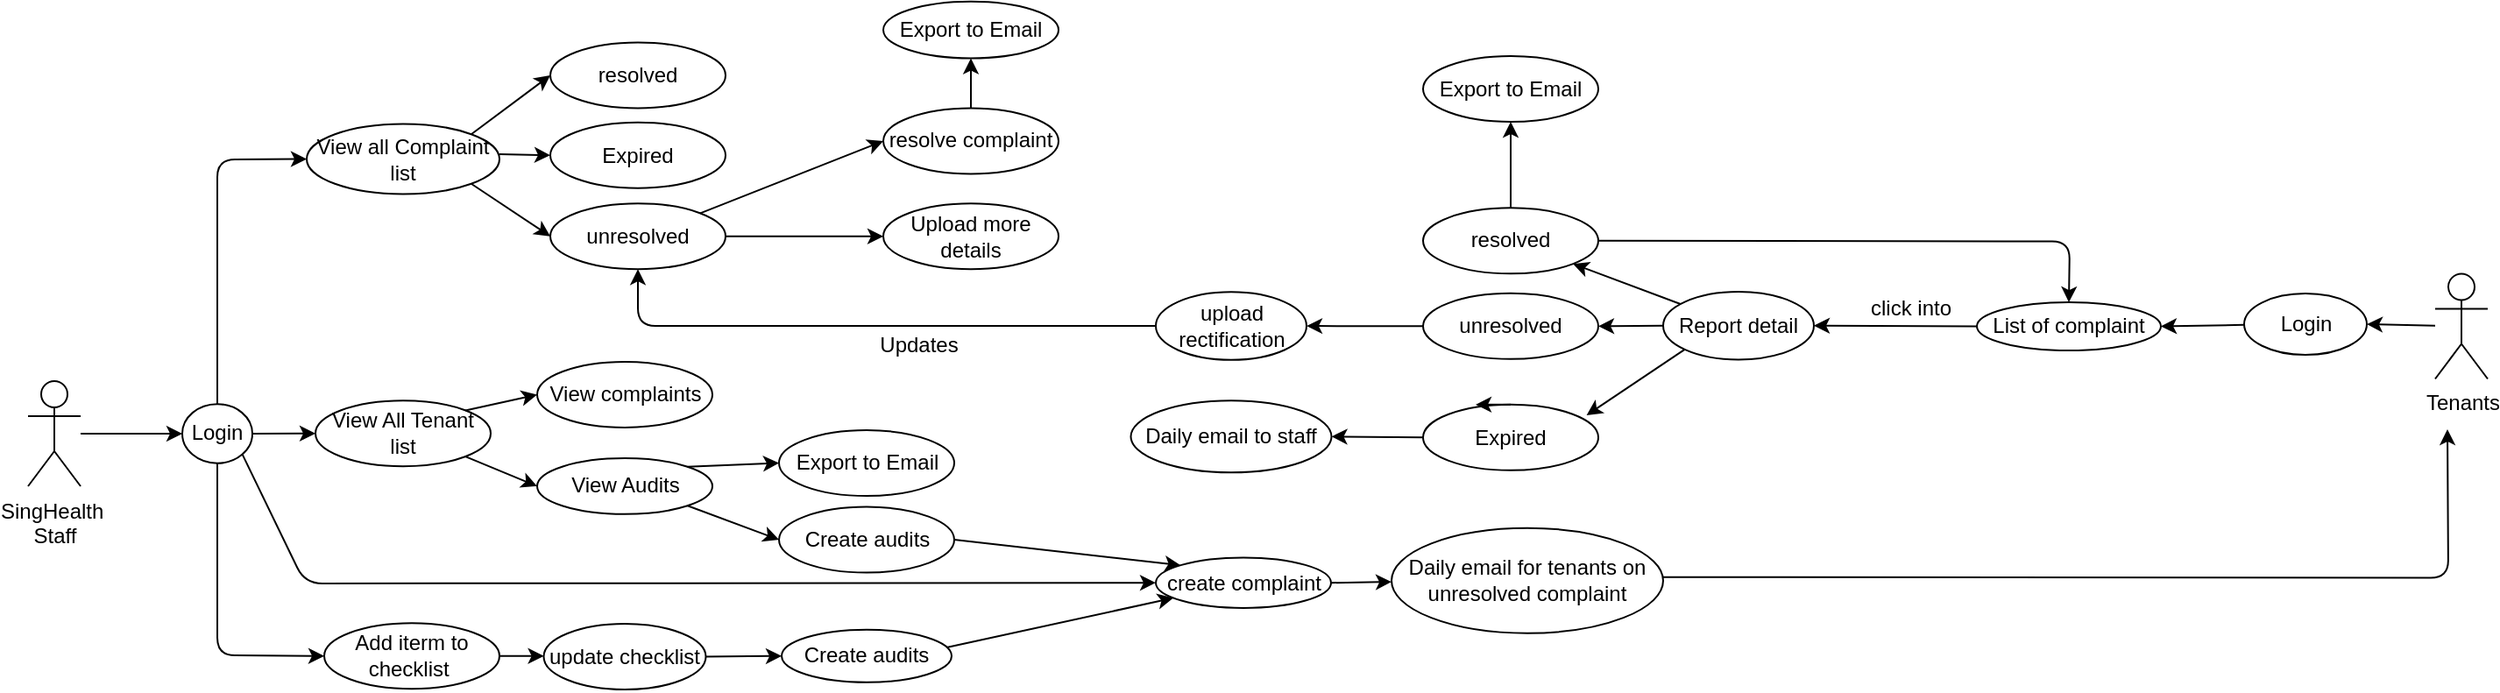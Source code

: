<mxfile version="14.4.4" type="device"><diagram id="oaQU8oGKvzYBIXjoyPp_" name="Page-1"><mxGraphModel dx="1662" dy="705" grid="1" gridSize="10" guides="1" tooltips="1" connect="1" arrows="1" fold="1" page="1" pageScale="1" pageWidth="583" pageHeight="827" math="0" shadow="0"><root><mxCell id="0"/><mxCell id="1" parent="0"/><mxCell id="A0LWa-DsLNN9htNZy345-14" style="edgeStyle=orthogonalEdgeStyle;rounded=0;orthogonalLoop=1;jettySize=auto;html=1;entryX=0;entryY=0.5;entryDx=0;entryDy=0;" edge="1" parent="1" source="v96KyLOciVTIx3hSePu9-1" target="v96KyLOciVTIx3hSePu9-3"><mxGeometry relative="1" as="geometry"/></mxCell><mxCell id="v96KyLOciVTIx3hSePu9-1" value="SingHealth&amp;nbsp;&lt;br&gt;Staff" style="shape=umlActor;verticalLabelPosition=bottom;verticalAlign=top;html=1;outlineConnect=0;" parent="1" vertex="1"><mxGeometry x="32" y="237.5" width="30" height="60" as="geometry"/></mxCell><mxCell id="v96KyLOciVTIx3hSePu9-3" value="Login" style="ellipse;whiteSpace=wrap;html=1;" parent="1" vertex="1"><mxGeometry x="120" y="250.62" width="40" height="33.75" as="geometry"/></mxCell><mxCell id="v96KyLOciVTIx3hSePu9-4" value="Create audits" style="ellipse;whiteSpace=wrap;html=1;" parent="1" vertex="1"><mxGeometry x="462" y="379.38" width="97" height="30" as="geometry"/></mxCell><mxCell id="v96KyLOciVTIx3hSePu9-5" value="create complaint" style="ellipse;whiteSpace=wrap;html=1;" parent="1" vertex="1"><mxGeometry x="675.5" y="338.24" width="100" height="28.75" as="geometry"/></mxCell><mxCell id="kwcO3qlHHoaX2wzDc4pW-3" style="edgeStyle=orthogonalEdgeStyle;rounded=0;orthogonalLoop=1;jettySize=auto;html=1;exitX=1;exitY=0.5;exitDx=0;exitDy=0;entryX=0;entryY=0.5;entryDx=0;entryDy=0;" parent="1" source="kwcO3qlHHoaX2wzDc4pW-1" target="A0LWa-DsLNN9htNZy345-3" edge="1"><mxGeometry relative="1" as="geometry"><mxPoint x="516" y="384.38" as="targetPoint"/></mxGeometry></mxCell><mxCell id="kwcO3qlHHoaX2wzDc4pW-1" value="Add iterm to checklist&amp;nbsp;" style="ellipse;whiteSpace=wrap;html=1;" parent="1" vertex="1"><mxGeometry x="201" y="375.63" width="100" height="37.5" as="geometry"/></mxCell><mxCell id="A0LWa-DsLNN9htNZy345-1" value="View complaints" style="ellipse;whiteSpace=wrap;html=1;" vertex="1" parent="1"><mxGeometry x="322.5" y="226.48" width="100" height="37.5" as="geometry"/></mxCell><mxCell id="A0LWa-DsLNN9htNZy345-3" value="update checklist" style="ellipse;whiteSpace=wrap;html=1;" vertex="1" parent="1"><mxGeometry x="326.25" y="376" width="92.5" height="37.5" as="geometry"/></mxCell><mxCell id="A0LWa-DsLNN9htNZy345-6" value="View Audits" style="ellipse;whiteSpace=wrap;html=1;" vertex="1" parent="1"><mxGeometry x="322.5" y="281.55" width="100" height="31.88" as="geometry"/></mxCell><mxCell id="A0LWa-DsLNN9htNZy345-13" value="" style="endArrow=classic;html=1;exitX=0.5;exitY=1;exitDx=0;exitDy=0;entryX=0;entryY=0.5;entryDx=0;entryDy=0;" edge="1" parent="1" source="v96KyLOciVTIx3hSePu9-3" target="kwcO3qlHHoaX2wzDc4pW-1"><mxGeometry width="50" height="50" relative="1" as="geometry"><mxPoint x="152" y="348.75" as="sourcePoint"/><mxPoint x="202" y="298.75" as="targetPoint"/><Array as="points"><mxPoint x="140" y="394"/></Array></mxGeometry></mxCell><mxCell id="A0LWa-DsLNN9htNZy345-20" value="" style="endArrow=classic;html=1;exitX=1;exitY=0;exitDx=0;exitDy=0;entryX=0;entryY=0.5;entryDx=0;entryDy=0;" edge="1" parent="1" source="A0LWa-DsLNN9htNZy345-6" target="A0LWa-DsLNN9htNZy345-21"><mxGeometry width="50" height="50" relative="1" as="geometry"><mxPoint x="560" y="517.69" as="sourcePoint"/><mxPoint x="600" y="276.69" as="targetPoint"/></mxGeometry></mxCell><mxCell id="A0LWa-DsLNN9htNZy345-21" value="Export to Email" style="ellipse;whiteSpace=wrap;html=1;" vertex="1" parent="1"><mxGeometry x="460.5" y="265.55" width="100" height="37.5" as="geometry"/></mxCell><mxCell id="A0LWa-DsLNN9htNZy345-22" value="Create audits" style="ellipse;whiteSpace=wrap;html=1;" vertex="1" parent="1"><mxGeometry x="460.5" y="309.3" width="100" height="37.5" as="geometry"/></mxCell><mxCell id="A0LWa-DsLNN9htNZy345-23" value="" style="endArrow=classic;html=1;exitX=1;exitY=1;exitDx=0;exitDy=0;entryX=0;entryY=0.5;entryDx=0;entryDy=0;" edge="1" parent="1" source="A0LWa-DsLNN9htNZy345-6" target="A0LWa-DsLNN9htNZy345-22"><mxGeometry width="50" height="50" relative="1" as="geometry"><mxPoint x="555" y="286.44" as="sourcePoint"/><mxPoint x="615" y="256.44" as="targetPoint"/></mxGeometry></mxCell><mxCell id="A0LWa-DsLNN9htNZy345-24" value="View All Tenant list" style="ellipse;whiteSpace=wrap;html=1;" vertex="1" parent="1"><mxGeometry x="196" y="248.62" width="100" height="37.5" as="geometry"/></mxCell><mxCell id="A0LWa-DsLNN9htNZy345-27" value="" style="endArrow=classic;html=1;exitX=1;exitY=1;exitDx=0;exitDy=0;entryX=0;entryY=0.5;entryDx=0;entryDy=0;" edge="1" parent="1" source="A0LWa-DsLNN9htNZy345-24" target="A0LWa-DsLNN9htNZy345-6"><mxGeometry width="50" height="50" relative="1" as="geometry"><mxPoint x="438.5" y="302.69" as="sourcePoint"/><mxPoint x="497" y="495.82" as="targetPoint"/></mxGeometry></mxCell><mxCell id="A0LWa-DsLNN9htNZy345-28" value="" style="endArrow=classic;html=1;exitX=1;exitY=0;exitDx=0;exitDy=0;entryX=0;entryY=0.5;entryDx=0;entryDy=0;" edge="1" parent="1" source="A0LWa-DsLNN9htNZy345-24" target="A0LWa-DsLNN9htNZy345-1"><mxGeometry width="50" height="50" relative="1" as="geometry"><mxPoint x="309.5" y="487.69" as="sourcePoint"/><mxPoint x="359.5" y="437.69" as="targetPoint"/></mxGeometry></mxCell><mxCell id="A0LWa-DsLNN9htNZy345-29" value="View all Complaint list" style="ellipse;whiteSpace=wrap;html=1;" vertex="1" parent="1"><mxGeometry x="191" y="90.75" width="110" height="40" as="geometry"/></mxCell><mxCell id="A0LWa-DsLNN9htNZy345-32" value="unresolved" style="ellipse;whiteSpace=wrap;html=1;" vertex="1" parent="1"><mxGeometry x="330" y="136.12" width="100" height="37.5" as="geometry"/></mxCell><mxCell id="A0LWa-DsLNN9htNZy345-34" value="Upload more details" style="ellipse;whiteSpace=wrap;html=1;" vertex="1" parent="1"><mxGeometry x="520" y="136.12" width="100" height="37.5" as="geometry"/></mxCell><mxCell id="A0LWa-DsLNN9htNZy345-35" value="resolve complaint" style="ellipse;whiteSpace=wrap;html=1;" vertex="1" parent="1"><mxGeometry x="520" y="81.74" width="100" height="37.5" as="geometry"/></mxCell><mxCell id="A0LWa-DsLNN9htNZy345-36" value="" style="endArrow=classic;html=1;exitX=1;exitY=0.5;exitDx=0;exitDy=0;entryX=0;entryY=0.5;entryDx=0;entryDy=0;" edge="1" parent="1" source="A0LWa-DsLNN9htNZy345-32" target="A0LWa-DsLNN9htNZy345-34"><mxGeometry width="50" height="50" relative="1" as="geometry"><mxPoint x="388.5" y="85.13" as="sourcePoint"/><mxPoint x="438.5" y="35.13" as="targetPoint"/></mxGeometry></mxCell><mxCell id="A0LWa-DsLNN9htNZy345-37" value="" style="endArrow=classic;html=1;entryX=0;entryY=0.5;entryDx=0;entryDy=0;exitX=1;exitY=0;exitDx=0;exitDy=0;" edge="1" parent="1" source="A0LWa-DsLNN9htNZy345-32" target="A0LWa-DsLNN9htNZy345-35"><mxGeometry width="50" height="50" relative="1" as="geometry"><mxPoint x="478.5" y="95.13" as="sourcePoint"/><mxPoint x="498.5" y="95.13" as="targetPoint"/></mxGeometry></mxCell><mxCell id="A0LWa-DsLNN9htNZy345-42" value="" style="endArrow=classic;html=1;exitX=1;exitY=0.5;exitDx=0;exitDy=0;entryX=0;entryY=0.5;entryDx=0;entryDy=0;" edge="1" parent="1" source="A0LWa-DsLNN9htNZy345-3" target="v96KyLOciVTIx3hSePu9-4"><mxGeometry width="50" height="50" relative="1" as="geometry"><mxPoint x="396" y="265.38" as="sourcePoint"/><mxPoint x="446" y="215.38" as="targetPoint"/></mxGeometry></mxCell><mxCell id="A0LWa-DsLNN9htNZy345-43" value="" style="endArrow=classic;html=1;exitX=1;exitY=0.5;exitDx=0;exitDy=0;entryX=0;entryY=0;entryDx=0;entryDy=0;" edge="1" parent="1" source="A0LWa-DsLNN9htNZy345-22" target="v96KyLOciVTIx3hSePu9-5"><mxGeometry width="50" height="50" relative="1" as="geometry"><mxPoint x="548" y="146.55" as="sourcePoint"/><mxPoint x="694.5" y="329.925" as="targetPoint"/></mxGeometry></mxCell><mxCell id="A0LWa-DsLNN9htNZy345-44" value="" style="endArrow=classic;html=1;exitX=0.971;exitY=0.339;exitDx=0;exitDy=0;exitPerimeter=0;" edge="1" parent="1" source="v96KyLOciVTIx3hSePu9-4" target="v96KyLOciVTIx3hSePu9-5"><mxGeometry width="50" height="50" relative="1" as="geometry"><mxPoint x="543" y="166.37" as="sourcePoint"/><mxPoint x="694.5" y="352.24" as="targetPoint"/></mxGeometry></mxCell><mxCell id="A0LWa-DsLNN9htNZy345-50" value="Daily email for tenants on unresolved complaint" style="ellipse;whiteSpace=wrap;html=1;" vertex="1" parent="1"><mxGeometry x="810" y="321.38" width="155" height="60" as="geometry"/></mxCell><mxCell id="A0LWa-DsLNN9htNZy345-54" value="Tenants" style="shape=umlActor;verticalLabelPosition=bottom;verticalAlign=top;html=1;outlineConnect=0;" vertex="1" parent="1"><mxGeometry x="1405.5" y="176.26" width="30" height="60" as="geometry"/></mxCell><mxCell id="A0LWa-DsLNN9htNZy345-60" value="Login" style="ellipse;whiteSpace=wrap;html=1;" vertex="1" parent="1"><mxGeometry x="1296.5" y="187.51" width="70" height="35" as="geometry"/></mxCell><mxCell id="A0LWa-DsLNN9htNZy345-63" value="Report detail" style="ellipse;whiteSpace=wrap;html=1;" vertex="1" parent="1"><mxGeometry x="965" y="186.49" width="86" height="38.75" as="geometry"/></mxCell><mxCell id="A0LWa-DsLNN9htNZy345-66" value="" style="endArrow=classic;html=1;exitX=0;exitY=0.5;exitDx=0;exitDy=0;entryX=1;entryY=0.5;entryDx=0;entryDy=0;" edge="1" parent="1" source="A0LWa-DsLNN9htNZy345-74" target="A0LWa-DsLNN9htNZy345-63"><mxGeometry width="50" height="50" relative="1" as="geometry"><mxPoint x="1151" y="212.43" as="sourcePoint"/><mxPoint x="1046" y="188.68" as="targetPoint"/></mxGeometry></mxCell><mxCell id="A0LWa-DsLNN9htNZy345-74" value="List of complaint" style="ellipse;whiteSpace=wrap;html=1;" vertex="1" parent="1"><mxGeometry x="1144" y="192.51" width="105" height="27.5" as="geometry"/></mxCell><mxCell id="A0LWa-DsLNN9htNZy345-75" value="" style="endArrow=classic;html=1;entryX=1;entryY=0.5;entryDx=0;entryDy=0;" edge="1" parent="1" source="A0LWa-DsLNN9htNZy345-54" target="A0LWa-DsLNN9htNZy345-60"><mxGeometry width="50" height="50" relative="1" as="geometry"><mxPoint x="1007" y="299.39" as="sourcePoint"/><mxPoint x="1057" y="249.39" as="targetPoint"/></mxGeometry></mxCell><mxCell id="A0LWa-DsLNN9htNZy345-76" value="" style="endArrow=classic;html=1;entryX=1;entryY=0.5;entryDx=0;entryDy=0;" edge="1" parent="1" source="A0LWa-DsLNN9htNZy345-60" target="A0LWa-DsLNN9htNZy345-74"><mxGeometry width="50" height="50" relative="1" as="geometry"><mxPoint x="996.5" y="255.01" as="sourcePoint"/><mxPoint x="1046.5" y="205.01" as="targetPoint"/></mxGeometry></mxCell><mxCell id="A0LWa-DsLNN9htNZy345-77" value="click into" style="text;html=1;align=center;verticalAlign=middle;resizable=0;points=[];autosize=1;rotation=0;" vertex="1" parent="1"><mxGeometry x="1076" y="186.18" width="60" height="20" as="geometry"/></mxCell><mxCell id="A0LWa-DsLNN9htNZy345-78" value="upload rectification" style="ellipse;whiteSpace=wrap;html=1;" vertex="1" parent="1"><mxGeometry x="675.5" y="186.67" width="86" height="38.75" as="geometry"/></mxCell><mxCell id="A0LWa-DsLNN9htNZy345-87" value="" style="endArrow=classic;html=1;exitX=1;exitY=0.5;exitDx=0;exitDy=0;" edge="1" parent="1" source="v96KyLOciVTIx3hSePu9-5" target="A0LWa-DsLNN9htNZy345-50"><mxGeometry width="50" height="50" relative="1" as="geometry"><mxPoint x="1038.5" y="328.24" as="sourcePoint"/><mxPoint x="1088.5" y="278.24" as="targetPoint"/></mxGeometry></mxCell><mxCell id="A0LWa-DsLNN9htNZy345-92" value="Updates" style="text;html=1;align=center;verticalAlign=middle;resizable=0;points=[];autosize=1;rotation=0;" vertex="1" parent="1"><mxGeometry x="510" y="207.42" width="60" height="20" as="geometry"/></mxCell><mxCell id="A0LWa-DsLNN9htNZy345-93" value="Export to Email" style="ellipse;whiteSpace=wrap;html=1;" vertex="1" parent="1"><mxGeometry x="828" y="52.01" width="100" height="37.5" as="geometry"/></mxCell><mxCell id="A0LWa-DsLNN9htNZy345-94" value="" style="endArrow=classic;html=1;exitX=0.5;exitY=0;exitDx=0;exitDy=0;entryX=0.5;entryY=1;entryDx=0;entryDy=0;" edge="1" parent="1" source="A0LWa-DsLNN9htNZy345-115" target="A0LWa-DsLNN9htNZy345-93"><mxGeometry width="50" height="50" relative="1" as="geometry"><mxPoint x="977" y="367.25" as="sourcePoint"/><mxPoint x="1027" y="317.25" as="targetPoint"/></mxGeometry></mxCell><mxCell id="A0LWa-DsLNN9htNZy345-100" value="" style="endArrow=classic;html=1;exitX=1;exitY=0.5;exitDx=0;exitDy=0;" edge="1" parent="1"><mxGeometry width="50" height="50" relative="1" as="geometry"><mxPoint x="965" y="349.38" as="sourcePoint"/><mxPoint x="1412.5" y="265" as="targetPoint"/><Array as="points"><mxPoint x="1413" y="349.76"/></Array></mxGeometry></mxCell><mxCell id="A0LWa-DsLNN9htNZy345-102" value="Export to Email" style="ellipse;whiteSpace=wrap;html=1;" vertex="1" parent="1"><mxGeometry x="520" y="20.88" width="100" height="32.37" as="geometry"/></mxCell><mxCell id="A0LWa-DsLNN9htNZy345-105" value="Expired" style="ellipse;whiteSpace=wrap;html=1;" vertex="1" parent="1"><mxGeometry x="330" y="89.87" width="100" height="37.5" as="geometry"/></mxCell><mxCell id="A0LWa-DsLNN9htNZy345-106" value="resolved" style="ellipse;whiteSpace=wrap;html=1;" vertex="1" parent="1"><mxGeometry x="330" y="44.24" width="100" height="37.5" as="geometry"/></mxCell><mxCell id="A0LWa-DsLNN9htNZy345-107" value="" style="endArrow=classic;html=1;exitX=1;exitY=1;exitDx=0;exitDy=0;entryX=0;entryY=0.5;entryDx=0;entryDy=0;" edge="1" parent="1" source="A0LWa-DsLNN9htNZy345-29" target="A0LWa-DsLNN9htNZy345-32"><mxGeometry width="50" height="50" relative="1" as="geometry"><mxPoint x="770" y="240" as="sourcePoint"/><mxPoint x="820" y="190" as="targetPoint"/></mxGeometry></mxCell><mxCell id="A0LWa-DsLNN9htNZy345-108" value="" style="endArrow=classic;html=1;entryX=0;entryY=0.5;entryDx=0;entryDy=0;" edge="1" parent="1" target="A0LWa-DsLNN9htNZy345-105"><mxGeometry width="50" height="50" relative="1" as="geometry"><mxPoint x="301" y="108" as="sourcePoint"/><mxPoint x="820" y="190" as="targetPoint"/></mxGeometry></mxCell><mxCell id="A0LWa-DsLNN9htNZy345-109" value="" style="endArrow=classic;html=1;exitX=1;exitY=0;exitDx=0;exitDy=0;entryX=0;entryY=0.5;entryDx=0;entryDy=0;" edge="1" parent="1" source="A0LWa-DsLNN9htNZy345-29" target="A0LWa-DsLNN9htNZy345-106"><mxGeometry width="50" height="50" relative="1" as="geometry"><mxPoint x="770" y="240" as="sourcePoint"/><mxPoint x="820" y="190" as="targetPoint"/></mxGeometry></mxCell><mxCell id="A0LWa-DsLNN9htNZy345-110" value="" style="endArrow=classic;html=1;exitX=0.5;exitY=0;exitDx=0;exitDy=0;entryX=0;entryY=0.5;entryDx=0;entryDy=0;" edge="1" parent="1" source="v96KyLOciVTIx3hSePu9-3" target="A0LWa-DsLNN9htNZy345-29"><mxGeometry width="50" height="50" relative="1" as="geometry"><mxPoint x="770" y="240" as="sourcePoint"/><mxPoint x="820" y="190" as="targetPoint"/><Array as="points"><mxPoint x="140" y="111"/></Array></mxGeometry></mxCell><mxCell id="A0LWa-DsLNN9htNZy345-111" value="" style="endArrow=classic;html=1;exitX=1;exitY=0.5;exitDx=0;exitDy=0;entryX=0;entryY=0.5;entryDx=0;entryDy=0;" edge="1" parent="1" source="v96KyLOciVTIx3hSePu9-3" target="A0LWa-DsLNN9htNZy345-24"><mxGeometry width="50" height="50" relative="1" as="geometry"><mxPoint x="770" y="240" as="sourcePoint"/><mxPoint x="820" y="190" as="targetPoint"/></mxGeometry></mxCell><mxCell id="A0LWa-DsLNN9htNZy345-112" value="" style="endArrow=classic;html=1;exitX=1;exitY=1;exitDx=0;exitDy=0;entryX=0;entryY=0.5;entryDx=0;entryDy=0;" edge="1" parent="1" source="v96KyLOciVTIx3hSePu9-3" target="v96KyLOciVTIx3hSePu9-5"><mxGeometry width="50" height="50" relative="1" as="geometry"><mxPoint x="770" y="240" as="sourcePoint"/><mxPoint x="820" y="190" as="targetPoint"/><Array as="points"><mxPoint x="190" y="353"/></Array></mxGeometry></mxCell><mxCell id="A0LWa-DsLNN9htNZy345-113" value="unresolved" style="ellipse;whiteSpace=wrap;html=1;" vertex="1" parent="1"><mxGeometry x="828" y="187.43" width="100" height="37.5" as="geometry"/></mxCell><mxCell id="A0LWa-DsLNN9htNZy345-114" value="Expired" style="ellipse;whiteSpace=wrap;html=1;" vertex="1" parent="1"><mxGeometry x="828" y="250.9" width="100" height="37.5" as="geometry"/></mxCell><mxCell id="A0LWa-DsLNN9htNZy345-115" value="resolved" style="ellipse;whiteSpace=wrap;html=1;" vertex="1" parent="1"><mxGeometry x="828" y="138.68" width="100" height="37.5" as="geometry"/></mxCell><mxCell id="A0LWa-DsLNN9htNZy345-116" value="" style="endArrow=classic;html=1;entryX=1;entryY=1;entryDx=0;entryDy=0;" edge="1" parent="1" source="A0LWa-DsLNN9htNZy345-63" target="A0LWa-DsLNN9htNZy345-115"><mxGeometry width="50" height="50" relative="1" as="geometry"><mxPoint x="748" y="238.76" as="sourcePoint"/><mxPoint x="798" y="188.76" as="targetPoint"/></mxGeometry></mxCell><mxCell id="A0LWa-DsLNN9htNZy345-120" value="" style="endArrow=classic;html=1;exitX=0;exitY=0.5;exitDx=0;exitDy=0;entryX=1;entryY=0.5;entryDx=0;entryDy=0;" edge="1" parent="1" source="A0LWa-DsLNN9htNZy345-63" target="A0LWa-DsLNN9htNZy345-113"><mxGeometry width="50" height="50" relative="1" as="geometry"><mxPoint x="977.608" y="186.131" as="sourcePoint"/><mxPoint x="798" y="155.32" as="targetPoint"/></mxGeometry></mxCell><mxCell id="A0LWa-DsLNN9htNZy345-121" value="" style="endArrow=classic;html=1;exitX=0;exitY=0.5;exitDx=0;exitDy=0;entryX=1;entryY=0.5;entryDx=0;entryDy=0;" edge="1" parent="1" source="A0LWa-DsLNN9htNZy345-113" target="A0LWa-DsLNN9htNZy345-78"><mxGeometry width="50" height="50" relative="1" as="geometry"><mxPoint x="770" y="206.56" as="sourcePoint"/><mxPoint x="820" y="156.56" as="targetPoint"/></mxGeometry></mxCell><mxCell id="A0LWa-DsLNN9htNZy345-124" value="" style="endArrow=classic;html=1;exitX=0;exitY=0.5;exitDx=0;exitDy=0;entryX=1;entryY=0.5;entryDx=0;entryDy=0;" edge="1" parent="1" source="A0LWa-DsLNN9htNZy345-114" target="A0LWa-DsLNN9htNZy345-125"><mxGeometry width="50" height="50" relative="1" as="geometry"><mxPoint x="730" y="251.71" as="sourcePoint"/><mxPoint x="780" y="271.71" as="targetPoint"/></mxGeometry></mxCell><mxCell id="A0LWa-DsLNN9htNZy345-125" value="Daily email to staff" style="ellipse;whiteSpace=wrap;html=1;" vertex="1" parent="1"><mxGeometry x="661.25" y="248.62" width="114.5" height="41.02" as="geometry"/></mxCell><mxCell id="A0LWa-DsLNN9htNZy345-126" value="" style="endArrow=classic;html=1;exitX=0;exitY=1;exitDx=0;exitDy=0;entryX=0.933;entryY=0.163;entryDx=0;entryDy=0;entryPerimeter=0;" edge="1" parent="1" source="A0LWa-DsLNN9htNZy345-63" target="A0LWa-DsLNN9htNZy345-114"><mxGeometry width="50" height="50" relative="1" as="geometry"><mxPoint x="558" y="228.76" as="sourcePoint"/><mxPoint x="608" y="178.76" as="targetPoint"/></mxGeometry></mxCell><mxCell id="A0LWa-DsLNN9htNZy345-127" value="" style="endArrow=classic;html=1;exitX=0.5;exitY=0;exitDx=0;exitDy=0;" edge="1" parent="1" source="A0LWa-DsLNN9htNZy345-35" target="A0LWa-DsLNN9htNZy345-102"><mxGeometry width="50" height="50" relative="1" as="geometry"><mxPoint x="870" y="230" as="sourcePoint"/><mxPoint x="920" y="180" as="targetPoint"/></mxGeometry></mxCell><mxCell id="A0LWa-DsLNN9htNZy345-128" style="edgeStyle=orthogonalEdgeStyle;rounded=0;orthogonalLoop=1;jettySize=auto;html=1;exitX=0.5;exitY=0;exitDx=0;exitDy=0;entryX=0.3;entryY=0;entryDx=0;entryDy=0;entryPerimeter=0;" edge="1" parent="1" source="A0LWa-DsLNN9htNZy345-114" target="A0LWa-DsLNN9htNZy345-114"><mxGeometry relative="1" as="geometry"/></mxCell><mxCell id="A0LWa-DsLNN9htNZy345-129" value="" style="endArrow=classic;html=1;exitX=0;exitY=0.5;exitDx=0;exitDy=0;entryX=0.5;entryY=1;entryDx=0;entryDy=0;" edge="1" parent="1" source="A0LWa-DsLNN9htNZy345-78" target="A0LWa-DsLNN9htNZy345-32"><mxGeometry width="50" height="50" relative="1" as="geometry"><mxPoint x="820" y="190" as="sourcePoint"/><mxPoint x="870" y="140" as="targetPoint"/><Array as="points"><mxPoint x="380" y="206"/></Array></mxGeometry></mxCell><mxCell id="A0LWa-DsLNN9htNZy345-130" value="" style="endArrow=classic;html=1;entryX=0.5;entryY=0;entryDx=0;entryDy=0;" edge="1" parent="1" source="A0LWa-DsLNN9htNZy345-115" target="A0LWa-DsLNN9htNZy345-74"><mxGeometry width="50" height="50" relative="1" as="geometry"><mxPoint x="798" y="188.76" as="sourcePoint"/><mxPoint x="1148" y="78.76" as="targetPoint"/><Array as="points"><mxPoint x="1197" y="157.76"/></Array></mxGeometry></mxCell></root></mxGraphModel></diagram></mxfile>